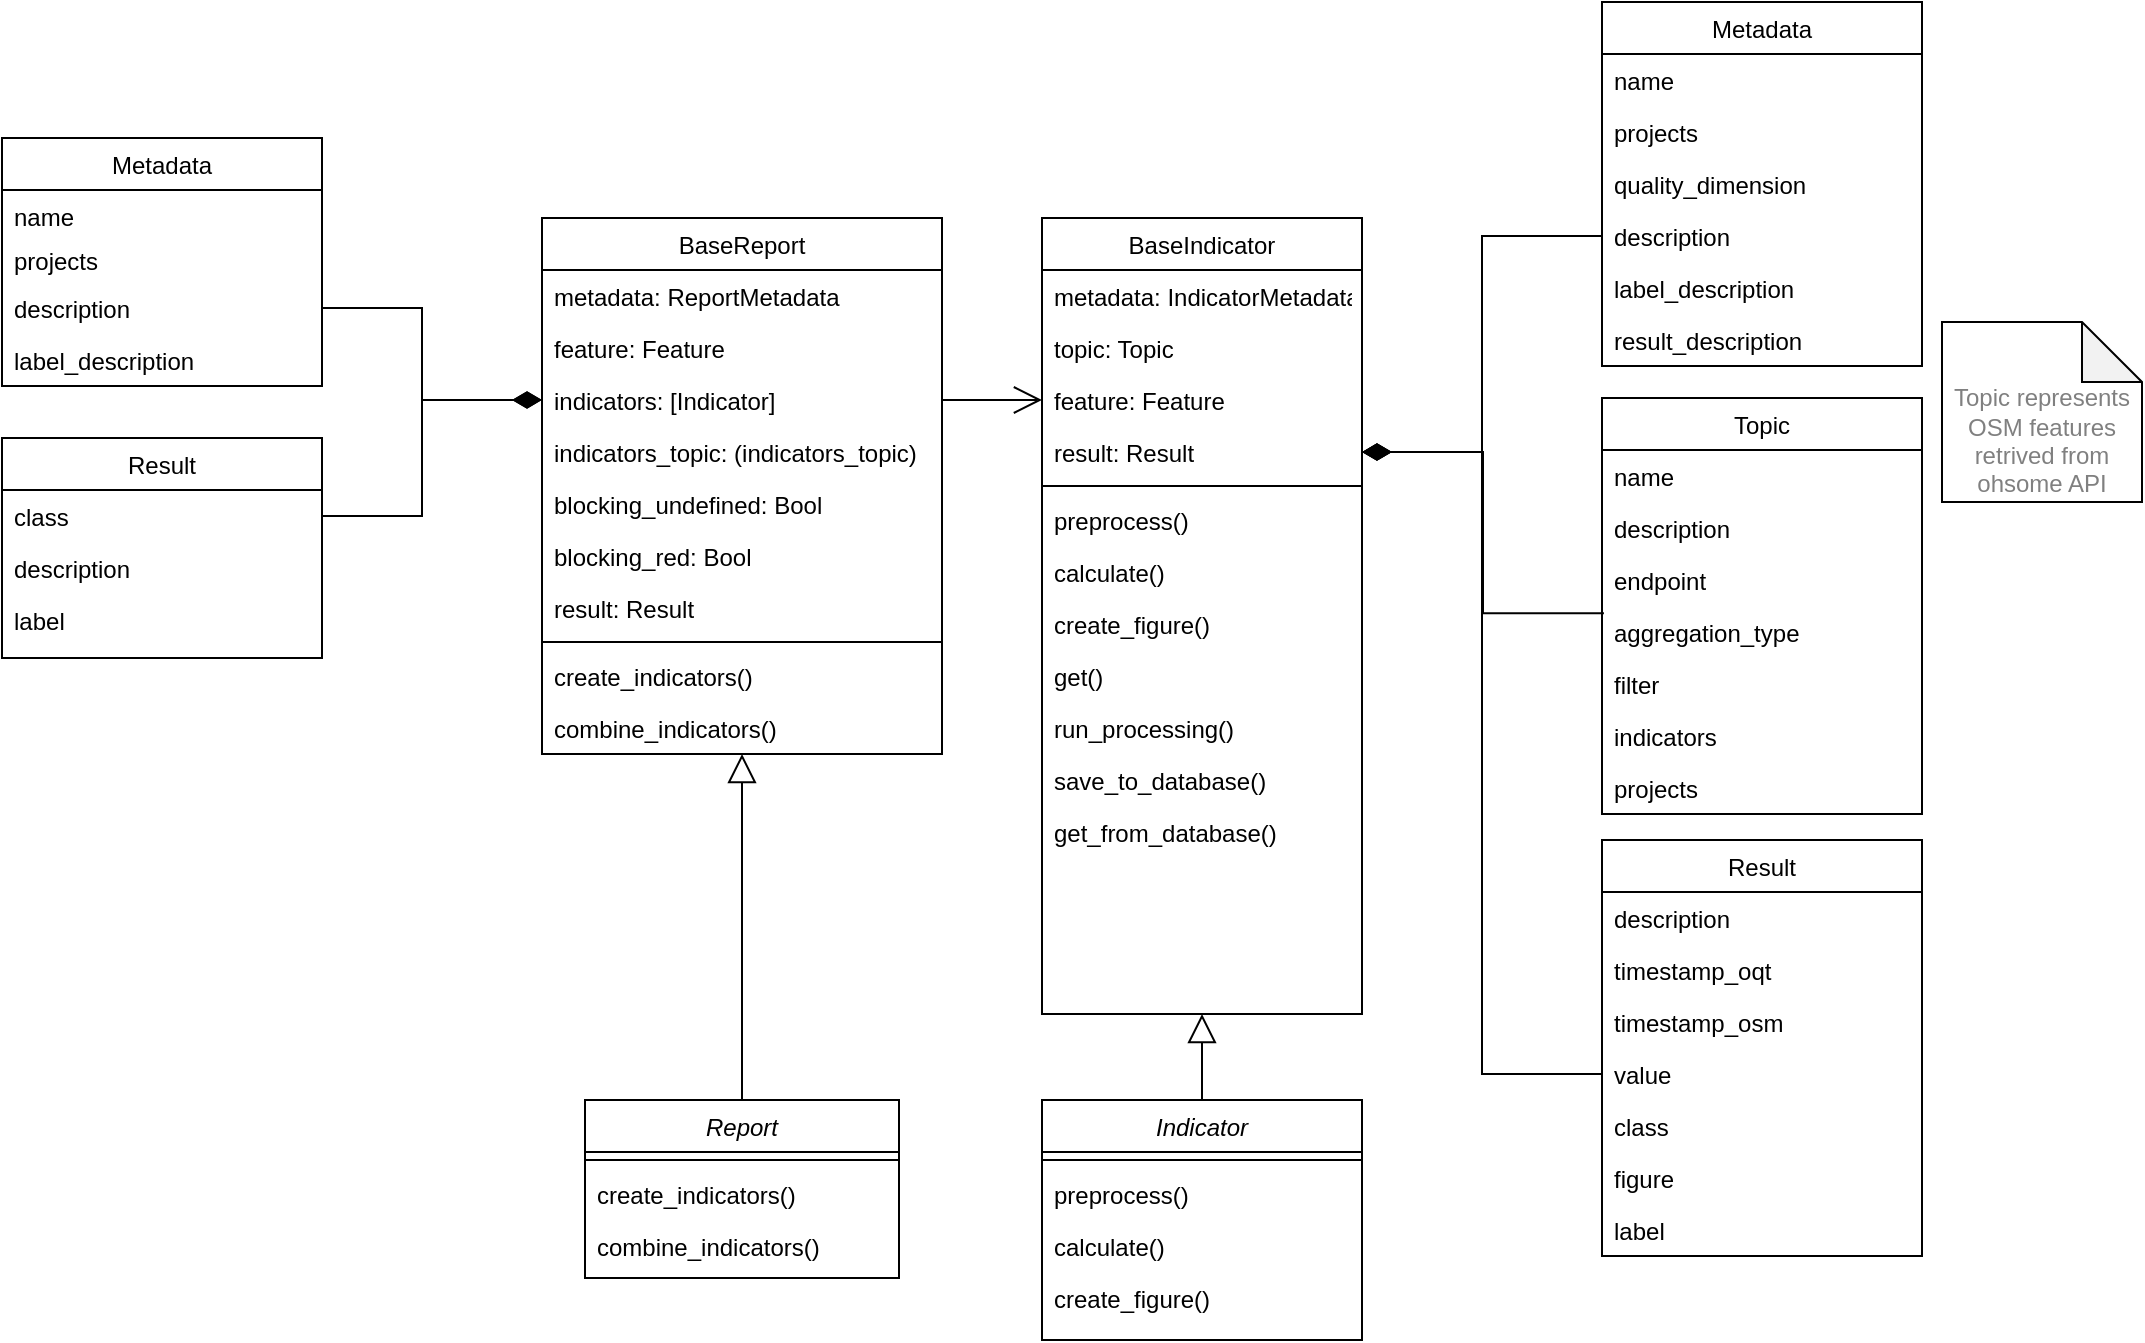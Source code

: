<mxfile version="21.6.8" type="device">
  <diagram id="C5RBs43oDa-KdzZeNtuy" name="Page-1">
    <mxGraphModel dx="2257" dy="771" grid="1" gridSize="10" guides="1" tooltips="1" connect="1" arrows="1" fold="1" page="1" pageScale="1" pageWidth="827" pageHeight="1169" math="0" shadow="0">
      <root>
        <mxCell id="WIyWlLk6GJQsqaUBKTNV-0" />
        <mxCell id="WIyWlLk6GJQsqaUBKTNV-1" parent="WIyWlLk6GJQsqaUBKTNV-0" />
        <mxCell id="0fGdrAGh8EIsb1uTbukv-34" style="edgeStyle=orthogonalEdgeStyle;rounded=0;jumpStyle=none;orthogonalLoop=1;jettySize=auto;html=1;exitX=0.5;exitY=1;exitDx=0;exitDy=0;startSize=12;endArrow=none;endFill=0;endSize=12;startArrow=block;startFill=0;" parent="WIyWlLk6GJQsqaUBKTNV-1" source="zkfFHV4jXpPFQw0GAbJ--0" target="0fGdrAGh8EIsb1uTbukv-26" edge="1">
          <mxGeometry relative="1" as="geometry" />
        </mxCell>
        <mxCell id="zkfFHV4jXpPFQw0GAbJ--0" value="BaseIndicator" style="swimlane;fontStyle=0;align=center;verticalAlign=top;childLayout=stackLayout;horizontal=1;startSize=26;horizontalStack=0;resizeParent=1;resizeLast=0;collapsible=1;marginBottom=0;rounded=0;shadow=0;strokeWidth=1;" parent="WIyWlLk6GJQsqaUBKTNV-1" vertex="1">
          <mxGeometry x="240" y="160" width="160" height="398" as="geometry">
            <mxRectangle x="230" y="140" width="160" height="26" as="alternateBounds" />
          </mxGeometry>
        </mxCell>
        <mxCell id="zkfFHV4jXpPFQw0GAbJ--1" value="metadata: IndicatorMetadata" style="text;align=left;verticalAlign=top;spacingLeft=4;spacingRight=4;overflow=hidden;rotatable=0;points=[[0,0.5],[1,0.5]];portConstraint=eastwest;" parent="zkfFHV4jXpPFQw0GAbJ--0" vertex="1">
          <mxGeometry y="26" width="160" height="26" as="geometry" />
        </mxCell>
        <mxCell id="zkfFHV4jXpPFQw0GAbJ--2" value="topic: Topic" style="text;align=left;verticalAlign=top;spacingLeft=4;spacingRight=4;overflow=hidden;rotatable=0;points=[[0,0.5],[1,0.5]];portConstraint=eastwest;rounded=0;shadow=0;html=0;" parent="zkfFHV4jXpPFQw0GAbJ--0" vertex="1">
          <mxGeometry y="52" width="160" height="26" as="geometry" />
        </mxCell>
        <mxCell id="0fGdrAGh8EIsb1uTbukv-37" value="feature: Feature" style="text;align=left;verticalAlign=top;spacingLeft=4;spacingRight=4;overflow=hidden;rotatable=0;points=[[0,0.5],[1,0.5]];portConstraint=eastwest;rounded=0;shadow=0;html=0;" parent="zkfFHV4jXpPFQw0GAbJ--0" vertex="1">
          <mxGeometry y="78" width="160" height="26" as="geometry" />
        </mxCell>
        <mxCell id="0fGdrAGh8EIsb1uTbukv-39" value="result: Result" style="text;align=left;verticalAlign=top;spacingLeft=4;spacingRight=4;overflow=hidden;rotatable=0;points=[[0,0.5],[1,0.5]];portConstraint=eastwest;rounded=0;shadow=0;html=0;" parent="zkfFHV4jXpPFQw0GAbJ--0" vertex="1">
          <mxGeometry y="104" width="160" height="26" as="geometry" />
        </mxCell>
        <mxCell id="zkfFHV4jXpPFQw0GAbJ--4" value="" style="line;html=1;strokeWidth=1;align=left;verticalAlign=middle;spacingTop=-1;spacingLeft=3;spacingRight=3;rotatable=0;labelPosition=right;points=[];portConstraint=eastwest;" parent="zkfFHV4jXpPFQw0GAbJ--0" vertex="1">
          <mxGeometry y="130" width="160" height="8" as="geometry" />
        </mxCell>
        <mxCell id="zkfFHV4jXpPFQw0GAbJ--5" value="preprocess()" style="text;align=left;verticalAlign=top;spacingLeft=4;spacingRight=4;overflow=hidden;rotatable=0;points=[[0,0.5],[1,0.5]];portConstraint=eastwest;" parent="zkfFHV4jXpPFQw0GAbJ--0" vertex="1">
          <mxGeometry y="138" width="160" height="26" as="geometry" />
        </mxCell>
        <mxCell id="0fGdrAGh8EIsb1uTbukv-6" value="calculate()" style="text;align=left;verticalAlign=top;spacingLeft=4;spacingRight=4;overflow=hidden;rotatable=0;points=[[0,0.5],[1,0.5]];portConstraint=eastwest;" parent="zkfFHV4jXpPFQw0GAbJ--0" vertex="1">
          <mxGeometry y="164" width="160" height="26" as="geometry" />
        </mxCell>
        <mxCell id="0fGdrAGh8EIsb1uTbukv-45" value="create_figure()" style="text;align=left;verticalAlign=top;spacingLeft=4;spacingRight=4;overflow=hidden;rotatable=0;points=[[0,0.5],[1,0.5]];portConstraint=eastwest;" parent="zkfFHV4jXpPFQw0GAbJ--0" vertex="1">
          <mxGeometry y="190" width="160" height="26" as="geometry" />
        </mxCell>
        <mxCell id="0fGdrAGh8EIsb1uTbukv-46" value="get()" style="text;align=left;verticalAlign=top;spacingLeft=4;spacingRight=4;overflow=hidden;rotatable=0;points=[[0,0.5],[1,0.5]];portConstraint=eastwest;" parent="zkfFHV4jXpPFQw0GAbJ--0" vertex="1">
          <mxGeometry y="216" width="160" height="26" as="geometry" />
        </mxCell>
        <mxCell id="0fGdrAGh8EIsb1uTbukv-53" value="run_processing()" style="text;align=left;verticalAlign=top;spacingLeft=4;spacingRight=4;overflow=hidden;rotatable=0;points=[[0,0.5],[1,0.5]];portConstraint=eastwest;" parent="zkfFHV4jXpPFQw0GAbJ--0" vertex="1">
          <mxGeometry y="242" width="160" height="26" as="geometry" />
        </mxCell>
        <mxCell id="0fGdrAGh8EIsb1uTbukv-47" value="save_to_database()" style="text;align=left;verticalAlign=top;spacingLeft=4;spacingRight=4;overflow=hidden;rotatable=0;points=[[0,0.5],[1,0.5]];portConstraint=eastwest;" parent="zkfFHV4jXpPFQw0GAbJ--0" vertex="1">
          <mxGeometry y="268" width="160" height="26" as="geometry" />
        </mxCell>
        <mxCell id="0fGdrAGh8EIsb1uTbukv-5" value="get_from_database()" style="text;align=left;verticalAlign=top;spacingLeft=4;spacingRight=4;overflow=hidden;rotatable=0;points=[[0,0.5],[1,0.5]];portConstraint=eastwest;" parent="zkfFHV4jXpPFQw0GAbJ--0" vertex="1">
          <mxGeometry y="294" width="160" height="26" as="geometry" />
        </mxCell>
        <mxCell id="zkfFHV4jXpPFQw0GAbJ--6" value="Metadata" style="swimlane;fontStyle=0;align=center;verticalAlign=top;childLayout=stackLayout;horizontal=1;startSize=26;horizontalStack=0;resizeParent=1;resizeLast=0;collapsible=1;marginBottom=0;rounded=0;shadow=0;strokeWidth=1;" parent="WIyWlLk6GJQsqaUBKTNV-1" vertex="1">
          <mxGeometry x="520" y="52" width="160" height="182" as="geometry">
            <mxRectangle x="130" y="380" width="160" height="26" as="alternateBounds" />
          </mxGeometry>
        </mxCell>
        <mxCell id="zkfFHV4jXpPFQw0GAbJ--8" value="name" style="text;align=left;verticalAlign=top;spacingLeft=4;spacingRight=4;overflow=hidden;rotatable=0;points=[[0,0.5],[1,0.5]];portConstraint=eastwest;rounded=0;shadow=0;html=0;" parent="zkfFHV4jXpPFQw0GAbJ--6" vertex="1">
          <mxGeometry y="26" width="160" height="26" as="geometry" />
        </mxCell>
        <mxCell id="udPXkcpQ7E3SMh9xY1C2-3" value="projects" style="text;align=left;verticalAlign=top;spacingLeft=4;spacingRight=4;overflow=hidden;rotatable=0;points=[[0,0.5],[1,0.5]];portConstraint=eastwest;rounded=0;shadow=0;html=0;" vertex="1" parent="zkfFHV4jXpPFQw0GAbJ--6">
          <mxGeometry y="52" width="160" height="26" as="geometry" />
        </mxCell>
        <mxCell id="udPXkcpQ7E3SMh9xY1C2-4" value="quality_dimension" style="text;align=left;verticalAlign=top;spacingLeft=4;spacingRight=4;overflow=hidden;rotatable=0;points=[[0,0.5],[1,0.5]];portConstraint=eastwest;rounded=0;shadow=0;html=0;" vertex="1" parent="zkfFHV4jXpPFQw0GAbJ--6">
          <mxGeometry y="78" width="160" height="26" as="geometry" />
        </mxCell>
        <mxCell id="0fGdrAGh8EIsb1uTbukv-13" value="description" style="text;align=left;verticalAlign=top;spacingLeft=4;spacingRight=4;overflow=hidden;rotatable=0;points=[[0,0.5],[1,0.5]];portConstraint=eastwest;rounded=0;shadow=0;html=0;" parent="zkfFHV4jXpPFQw0GAbJ--6" vertex="1">
          <mxGeometry y="104" width="160" height="26" as="geometry" />
        </mxCell>
        <mxCell id="0fGdrAGh8EIsb1uTbukv-14" value="label_description" style="text;align=left;verticalAlign=top;spacingLeft=4;spacingRight=4;overflow=hidden;rotatable=0;points=[[0,0.5],[1,0.5]];portConstraint=eastwest;rounded=0;shadow=0;html=0;" parent="zkfFHV4jXpPFQw0GAbJ--6" vertex="1">
          <mxGeometry y="130" width="160" height="26" as="geometry" />
        </mxCell>
        <mxCell id="0fGdrAGh8EIsb1uTbukv-15" value="result_description" style="text;align=left;verticalAlign=top;spacingLeft=4;spacingRight=4;overflow=hidden;rotatable=0;points=[[0,0.5],[1,0.5]];portConstraint=eastwest;rounded=0;shadow=0;html=0;" parent="zkfFHV4jXpPFQw0GAbJ--6" vertex="1">
          <mxGeometry y="156" width="160" height="26" as="geometry" />
        </mxCell>
        <mxCell id="zkfFHV4jXpPFQw0GAbJ--13" value="Topic" style="swimlane;fontStyle=0;align=center;verticalAlign=top;childLayout=stackLayout;horizontal=1;startSize=26;horizontalStack=0;resizeParent=1;resizeLast=0;collapsible=1;marginBottom=0;rounded=0;shadow=0;strokeWidth=1;" parent="WIyWlLk6GJQsqaUBKTNV-1" vertex="1">
          <mxGeometry x="520" y="250" width="160" height="208" as="geometry">
            <mxRectangle x="340" y="380" width="170" height="26" as="alternateBounds" />
          </mxGeometry>
        </mxCell>
        <mxCell id="zkfFHV4jXpPFQw0GAbJ--14" value="name" style="text;align=left;verticalAlign=top;spacingLeft=4;spacingRight=4;overflow=hidden;rotatable=0;points=[[0,0.5],[1,0.5]];portConstraint=eastwest;" parent="zkfFHV4jXpPFQw0GAbJ--13" vertex="1">
          <mxGeometry y="26" width="160" height="26" as="geometry" />
        </mxCell>
        <mxCell id="0fGdrAGh8EIsb1uTbukv-20" value="description" style="text;align=left;verticalAlign=top;spacingLeft=4;spacingRight=4;overflow=hidden;rotatable=0;points=[[0,0.5],[1,0.5]];portConstraint=eastwest;" parent="zkfFHV4jXpPFQw0GAbJ--13" vertex="1">
          <mxGeometry y="52" width="160" height="26" as="geometry" />
        </mxCell>
        <mxCell id="0fGdrAGh8EIsb1uTbukv-21" value="endpoint" style="text;align=left;verticalAlign=top;spacingLeft=4;spacingRight=4;overflow=hidden;rotatable=0;points=[[0,0.5],[1,0.5]];portConstraint=eastwest;" parent="zkfFHV4jXpPFQw0GAbJ--13" vertex="1">
          <mxGeometry y="78" width="160" height="26" as="geometry" />
        </mxCell>
        <mxCell id="udPXkcpQ7E3SMh9xY1C2-5" value="aggregation_type" style="text;align=left;verticalAlign=top;spacingLeft=4;spacingRight=4;overflow=hidden;rotatable=0;points=[[0,0.5],[1,0.5]];portConstraint=eastwest;" vertex="1" parent="zkfFHV4jXpPFQw0GAbJ--13">
          <mxGeometry y="104" width="160" height="26" as="geometry" />
        </mxCell>
        <mxCell id="0fGdrAGh8EIsb1uTbukv-22" value="filter" style="text;align=left;verticalAlign=top;spacingLeft=4;spacingRight=4;overflow=hidden;rotatable=0;points=[[0,0.5],[1,0.5]];portConstraint=eastwest;" parent="zkfFHV4jXpPFQw0GAbJ--13" vertex="1">
          <mxGeometry y="130" width="160" height="26" as="geometry" />
        </mxCell>
        <mxCell id="udPXkcpQ7E3SMh9xY1C2-6" value="indicators" style="text;align=left;verticalAlign=top;spacingLeft=4;spacingRight=4;overflow=hidden;rotatable=0;points=[[0,0.5],[1,0.5]];portConstraint=eastwest;" vertex="1" parent="zkfFHV4jXpPFQw0GAbJ--13">
          <mxGeometry y="156" width="160" height="26" as="geometry" />
        </mxCell>
        <mxCell id="udPXkcpQ7E3SMh9xY1C2-7" value="projects" style="text;align=left;verticalAlign=top;spacingLeft=4;spacingRight=4;overflow=hidden;rotatable=0;points=[[0,0.5],[1,0.5]];portConstraint=eastwest;" vertex="1" parent="zkfFHV4jXpPFQw0GAbJ--13">
          <mxGeometry y="182" width="160" height="26" as="geometry" />
        </mxCell>
        <mxCell id="0fGdrAGh8EIsb1uTbukv-8" value="Result" style="swimlane;fontStyle=0;align=center;verticalAlign=top;childLayout=stackLayout;horizontal=1;startSize=26;horizontalStack=0;resizeParent=1;resizeLast=0;collapsible=1;marginBottom=0;rounded=0;shadow=0;strokeWidth=1;" parent="WIyWlLk6GJQsqaUBKTNV-1" vertex="1">
          <mxGeometry x="520" y="471" width="160" height="208" as="geometry">
            <mxRectangle x="340" y="380" width="170" height="26" as="alternateBounds" />
          </mxGeometry>
        </mxCell>
        <mxCell id="0fGdrAGh8EIsb1uTbukv-18" value="description" style="text;align=left;verticalAlign=top;spacingLeft=4;spacingRight=4;overflow=hidden;rotatable=0;points=[[0,0.5],[1,0.5]];portConstraint=eastwest;" parent="0fGdrAGh8EIsb1uTbukv-8" vertex="1">
          <mxGeometry y="26" width="160" height="26" as="geometry" />
        </mxCell>
        <mxCell id="udPXkcpQ7E3SMh9xY1C2-9" value="timestamp_oqt" style="text;align=left;verticalAlign=top;spacingLeft=4;spacingRight=4;overflow=hidden;rotatable=0;points=[[0,0.5],[1,0.5]];portConstraint=eastwest;" vertex="1" parent="0fGdrAGh8EIsb1uTbukv-8">
          <mxGeometry y="52" width="160" height="26" as="geometry" />
        </mxCell>
        <mxCell id="udPXkcpQ7E3SMh9xY1C2-10" value="timestamp_osm" style="text;align=left;verticalAlign=top;spacingLeft=4;spacingRight=4;overflow=hidden;rotatable=0;points=[[0,0.5],[1,0.5]];portConstraint=eastwest;" vertex="1" parent="0fGdrAGh8EIsb1uTbukv-8">
          <mxGeometry y="78" width="160" height="26" as="geometry" />
        </mxCell>
        <mxCell id="0fGdrAGh8EIsb1uTbukv-17" value="value" style="text;align=left;verticalAlign=top;spacingLeft=4;spacingRight=4;overflow=hidden;rotatable=0;points=[[0,0.5],[1,0.5]];portConstraint=eastwest;" parent="0fGdrAGh8EIsb1uTbukv-8" vertex="1">
          <mxGeometry y="104" width="160" height="26" as="geometry" />
        </mxCell>
        <mxCell id="udPXkcpQ7E3SMh9xY1C2-8" value="class" style="text;align=left;verticalAlign=top;spacingLeft=4;spacingRight=4;overflow=hidden;rotatable=0;points=[[0,0.5],[1,0.5]];portConstraint=eastwest;" vertex="1" parent="0fGdrAGh8EIsb1uTbukv-8">
          <mxGeometry y="130" width="160" height="26" as="geometry" />
        </mxCell>
        <mxCell id="0fGdrAGh8EIsb1uTbukv-19" value="figure" style="text;align=left;verticalAlign=top;spacingLeft=4;spacingRight=4;overflow=hidden;rotatable=0;points=[[0,0.5],[1,0.5]];portConstraint=eastwest;" parent="0fGdrAGh8EIsb1uTbukv-8" vertex="1">
          <mxGeometry y="156" width="160" height="26" as="geometry" />
        </mxCell>
        <mxCell id="0fGdrAGh8EIsb1uTbukv-9" value="label" style="text;align=left;verticalAlign=top;spacingLeft=4;spacingRight=4;overflow=hidden;rotatable=0;points=[[0,0.5],[1,0.5]];portConstraint=eastwest;" parent="0fGdrAGh8EIsb1uTbukv-8" vertex="1">
          <mxGeometry y="182" width="160" height="26" as="geometry" />
        </mxCell>
        <mxCell id="0fGdrAGh8EIsb1uTbukv-23" style="edgeStyle=elbowEdgeStyle;rounded=0;jumpStyle=none;orthogonalLoop=1;jettySize=auto;html=1;exitX=0;exitY=0.5;exitDx=0;exitDy=0;entryX=1;entryY=0.5;entryDx=0;entryDy=0;endArrow=diamondThin;endFill=1;endSize=12;" parent="WIyWlLk6GJQsqaUBKTNV-1" source="0fGdrAGh8EIsb1uTbukv-13" edge="1">
          <mxGeometry relative="1" as="geometry">
            <mxPoint x="400" y="277" as="targetPoint" />
          </mxGeometry>
        </mxCell>
        <mxCell id="0fGdrAGh8EIsb1uTbukv-25" style="edgeStyle=elbowEdgeStyle;rounded=0;jumpStyle=none;orthogonalLoop=1;jettySize=auto;html=1;exitX=0;exitY=0.5;exitDx=0;exitDy=0;endArrow=diamondThin;endFill=1;endSize=12;" parent="WIyWlLk6GJQsqaUBKTNV-1" source="0fGdrAGh8EIsb1uTbukv-17" edge="1">
          <mxGeometry relative="1" as="geometry">
            <mxPoint x="400" y="277" as="targetPoint" />
          </mxGeometry>
        </mxCell>
        <mxCell id="0fGdrAGh8EIsb1uTbukv-26" value="Indicator" style="swimlane;fontStyle=2;align=center;verticalAlign=top;childLayout=stackLayout;horizontal=1;startSize=26;horizontalStack=0;resizeParent=1;resizeLast=0;collapsible=1;marginBottom=0;rounded=0;shadow=0;strokeWidth=1;" parent="WIyWlLk6GJQsqaUBKTNV-1" vertex="1">
          <mxGeometry x="240" y="601" width="160" height="120" as="geometry">
            <mxRectangle x="230" y="140" width="160" height="26" as="alternateBounds" />
          </mxGeometry>
        </mxCell>
        <mxCell id="0fGdrAGh8EIsb1uTbukv-30" value="" style="line;html=1;strokeWidth=1;align=left;verticalAlign=middle;spacingTop=-1;spacingLeft=3;spacingRight=3;rotatable=0;labelPosition=right;points=[];portConstraint=eastwest;" parent="0fGdrAGh8EIsb1uTbukv-26" vertex="1">
          <mxGeometry y="26" width="160" height="8" as="geometry" />
        </mxCell>
        <mxCell id="0fGdrAGh8EIsb1uTbukv-31" value="preprocess()" style="text;align=left;verticalAlign=top;spacingLeft=4;spacingRight=4;overflow=hidden;rotatable=0;points=[[0,0.5],[1,0.5]];portConstraint=eastwest;" parent="0fGdrAGh8EIsb1uTbukv-26" vertex="1">
          <mxGeometry y="34" width="160" height="26" as="geometry" />
        </mxCell>
        <mxCell id="0fGdrAGh8EIsb1uTbukv-32" value="calculate()" style="text;align=left;verticalAlign=top;spacingLeft=4;spacingRight=4;overflow=hidden;rotatable=0;points=[[0,0.5],[1,0.5]];portConstraint=eastwest;" parent="0fGdrAGh8EIsb1uTbukv-26" vertex="1">
          <mxGeometry y="60" width="160" height="26" as="geometry" />
        </mxCell>
        <mxCell id="0fGdrAGh8EIsb1uTbukv-33" value="create_figure()" style="text;align=left;verticalAlign=top;spacingLeft=4;spacingRight=4;overflow=hidden;rotatable=0;points=[[0,0.5],[1,0.5]];portConstraint=eastwest;" parent="0fGdrAGh8EIsb1uTbukv-26" vertex="1">
          <mxGeometry y="86" width="160" height="26" as="geometry" />
        </mxCell>
        <mxCell id="0fGdrAGh8EIsb1uTbukv-35" value="&lt;br&gt;&lt;br&gt;&lt;font color=&quot;#808080&quot;&gt;Topic represents OSM features retrived from ohsome API&lt;/font&gt;" style="shape=note;whiteSpace=wrap;html=1;backgroundOutline=1;darkOpacity=0.05;" parent="WIyWlLk6GJQsqaUBKTNV-1" vertex="1">
          <mxGeometry x="690" y="212" width="100" height="90" as="geometry" />
        </mxCell>
        <mxCell id="jPWOxhtpRJb1i_xT0dYB-68" value="Metadata" style="swimlane;fontStyle=0;align=center;verticalAlign=top;childLayout=stackLayout;horizontal=1;startSize=26;horizontalStack=0;resizeParent=1;resizeLast=0;collapsible=1;marginBottom=0;rounded=0;shadow=0;strokeWidth=1;" parent="WIyWlLk6GJQsqaUBKTNV-1" vertex="1">
          <mxGeometry x="-280" y="120" width="160" height="124" as="geometry">
            <mxRectangle x="130" y="380" width="160" height="26" as="alternateBounds" />
          </mxGeometry>
        </mxCell>
        <mxCell id="jPWOxhtpRJb1i_xT0dYB-69" value="name" style="text;align=left;verticalAlign=top;spacingLeft=4;spacingRight=4;overflow=hidden;rotatable=0;points=[[0,0.5],[1,0.5]];portConstraint=eastwest;rounded=0;shadow=0;html=0;" parent="jPWOxhtpRJb1i_xT0dYB-68" vertex="1">
          <mxGeometry y="26" width="160" height="26" as="geometry" />
        </mxCell>
        <mxCell id="udPXkcpQ7E3SMh9xY1C2-2" value="projects" style="text;whiteSpace=wrap;verticalAlign=middle;spacingLeft=4;" vertex="1" parent="jPWOxhtpRJb1i_xT0dYB-68">
          <mxGeometry y="52" width="160" height="20" as="geometry" />
        </mxCell>
        <mxCell id="jPWOxhtpRJb1i_xT0dYB-70" value="description" style="text;align=left;verticalAlign=top;spacingLeft=4;spacingRight=4;overflow=hidden;rotatable=0;points=[[0,0.5],[1,0.5]];portConstraint=eastwest;rounded=0;shadow=0;html=0;" parent="jPWOxhtpRJb1i_xT0dYB-68" vertex="1">
          <mxGeometry y="72" width="160" height="26" as="geometry" />
        </mxCell>
        <mxCell id="jPWOxhtpRJb1i_xT0dYB-71" value="label_description" style="text;align=left;verticalAlign=top;spacingLeft=4;spacingRight=4;overflow=hidden;rotatable=0;points=[[0,0.5],[1,0.5]];portConstraint=eastwest;rounded=0;shadow=0;html=0;" parent="jPWOxhtpRJb1i_xT0dYB-68" vertex="1">
          <mxGeometry y="98" width="160" height="26" as="geometry" />
        </mxCell>
        <mxCell id="jPWOxhtpRJb1i_xT0dYB-73" value="BaseReport" style="swimlane;fontStyle=0;align=center;verticalAlign=top;childLayout=stackLayout;horizontal=1;startSize=26;horizontalStack=0;resizeParent=1;resizeLast=0;collapsible=1;marginBottom=0;rounded=0;shadow=0;strokeWidth=1;" parent="WIyWlLk6GJQsqaUBKTNV-1" vertex="1">
          <mxGeometry x="-10" y="160" width="200" height="268" as="geometry">
            <mxRectangle x="130" y="380" width="160" height="26" as="alternateBounds" />
          </mxGeometry>
        </mxCell>
        <mxCell id="jPWOxhtpRJb1i_xT0dYB-74" value="metadata: ReportMetadata" style="text;align=left;verticalAlign=top;spacingLeft=4;spacingRight=4;overflow=hidden;rotatable=0;points=[[0,0.5],[1,0.5]];portConstraint=eastwest;rounded=0;shadow=0;html=0;" parent="jPWOxhtpRJb1i_xT0dYB-73" vertex="1">
          <mxGeometry y="26" width="200" height="26" as="geometry" />
        </mxCell>
        <mxCell id="udPXkcpQ7E3SMh9xY1C2-15" value="feature: Feature" style="text;align=left;verticalAlign=top;spacingLeft=4;spacingRight=4;overflow=hidden;rotatable=0;points=[[0,0.5],[1,0.5]];portConstraint=eastwest;rounded=0;shadow=0;html=0;" vertex="1" parent="jPWOxhtpRJb1i_xT0dYB-73">
          <mxGeometry y="52" width="200" height="26" as="geometry" />
        </mxCell>
        <mxCell id="jPWOxhtpRJb1i_xT0dYB-76" value="indicators: [Indicator]" style="text;align=left;verticalAlign=top;spacingLeft=4;spacingRight=4;overflow=hidden;rotatable=0;points=[[0,0.5],[1,0.5]];portConstraint=eastwest;rounded=0;shadow=0;html=0;" parent="jPWOxhtpRJb1i_xT0dYB-73" vertex="1">
          <mxGeometry y="78" width="200" height="26" as="geometry" />
        </mxCell>
        <mxCell id="jPWOxhtpRJb1i_xT0dYB-101" value="indicators_topic: (indicators_topic)" style="text;align=left;verticalAlign=top;spacingLeft=4;spacingRight=4;overflow=hidden;rotatable=0;points=[[0,0.5],[1,0.5]];portConstraint=eastwest;rounded=0;shadow=0;html=0;" parent="jPWOxhtpRJb1i_xT0dYB-73" vertex="1">
          <mxGeometry y="104" width="200" height="26" as="geometry" />
        </mxCell>
        <mxCell id="jPWOxhtpRJb1i_xT0dYB-102" value="blocking_undefined: Bool" style="text;align=left;verticalAlign=top;spacingLeft=4;spacingRight=4;overflow=hidden;rotatable=0;points=[[0,0.5],[1,0.5]];portConstraint=eastwest;rounded=0;shadow=0;html=0;" parent="jPWOxhtpRJb1i_xT0dYB-73" vertex="1">
          <mxGeometry y="130" width="200" height="26" as="geometry" />
        </mxCell>
        <mxCell id="jPWOxhtpRJb1i_xT0dYB-103" value="blocking_red: Bool" style="text;align=left;verticalAlign=top;spacingLeft=4;spacingRight=4;overflow=hidden;rotatable=0;points=[[0,0.5],[1,0.5]];portConstraint=eastwest;rounded=0;shadow=0;html=0;" parent="jPWOxhtpRJb1i_xT0dYB-73" vertex="1">
          <mxGeometry y="156" width="200" height="26" as="geometry" />
        </mxCell>
        <mxCell id="jPWOxhtpRJb1i_xT0dYB-75" value="result: Result" style="text;align=left;verticalAlign=top;spacingLeft=4;spacingRight=4;overflow=hidden;rotatable=0;points=[[0,0.5],[1,0.5]];portConstraint=eastwest;rounded=0;shadow=0;html=0;" parent="jPWOxhtpRJb1i_xT0dYB-73" vertex="1">
          <mxGeometry y="182" width="200" height="26" as="geometry" />
        </mxCell>
        <mxCell id="jPWOxhtpRJb1i_xT0dYB-83" value="" style="line;html=1;strokeWidth=1;align=left;verticalAlign=middle;spacingTop=-1;spacingLeft=3;spacingRight=3;rotatable=0;labelPosition=right;points=[];portConstraint=eastwest;" parent="jPWOxhtpRJb1i_xT0dYB-73" vertex="1">
          <mxGeometry y="208" width="200" height="8" as="geometry" />
        </mxCell>
        <mxCell id="jPWOxhtpRJb1i_xT0dYB-84" value="create_indicators()" style="text;align=left;verticalAlign=top;spacingLeft=4;spacingRight=4;overflow=hidden;rotatable=0;points=[[0,0.5],[1,0.5]];portConstraint=eastwest;rounded=0;shadow=0;html=0;" parent="jPWOxhtpRJb1i_xT0dYB-73" vertex="1">
          <mxGeometry y="216" width="200" height="26" as="geometry" />
        </mxCell>
        <mxCell id="jPWOxhtpRJb1i_xT0dYB-95" value="combine_indicators()" style="text;align=left;verticalAlign=top;spacingLeft=4;spacingRight=4;overflow=hidden;rotatable=0;points=[[0,0.5],[1,0.5]];portConstraint=eastwest;" parent="jPWOxhtpRJb1i_xT0dYB-73" vertex="1">
          <mxGeometry y="242" width="200" height="26" as="geometry" />
        </mxCell>
        <mxCell id="jPWOxhtpRJb1i_xT0dYB-78" value="Result" style="swimlane;fontStyle=0;align=center;verticalAlign=top;childLayout=stackLayout;horizontal=1;startSize=26;horizontalStack=0;resizeParent=1;resizeLast=0;collapsible=1;marginBottom=0;rounded=0;shadow=0;strokeWidth=1;" parent="WIyWlLk6GJQsqaUBKTNV-1" vertex="1">
          <mxGeometry x="-280" y="270" width="160" height="110" as="geometry">
            <mxRectangle x="340" y="380" width="170" height="26" as="alternateBounds" />
          </mxGeometry>
        </mxCell>
        <mxCell id="jPWOxhtpRJb1i_xT0dYB-80" value="class" style="text;align=left;verticalAlign=top;spacingLeft=4;spacingRight=4;overflow=hidden;rotatable=0;points=[[0,0.5],[1,0.5]];portConstraint=eastwest;" parent="jPWOxhtpRJb1i_xT0dYB-78" vertex="1">
          <mxGeometry y="26" width="160" height="26" as="geometry" />
        </mxCell>
        <mxCell id="jPWOxhtpRJb1i_xT0dYB-81" value="description" style="text;align=left;verticalAlign=top;spacingLeft=4;spacingRight=4;overflow=hidden;rotatable=0;points=[[0,0.5],[1,0.5]];portConstraint=eastwest;" parent="jPWOxhtpRJb1i_xT0dYB-78" vertex="1">
          <mxGeometry y="52" width="160" height="26" as="geometry" />
        </mxCell>
        <mxCell id="jPWOxhtpRJb1i_xT0dYB-79" value="label" style="text;align=left;verticalAlign=top;spacingLeft=4;spacingRight=4;overflow=hidden;rotatable=0;points=[[0,0.5],[1,0.5]];portConstraint=eastwest;" parent="jPWOxhtpRJb1i_xT0dYB-78" vertex="1">
          <mxGeometry y="78" width="160" height="26" as="geometry" />
        </mxCell>
        <mxCell id="jPWOxhtpRJb1i_xT0dYB-85" value="Report" style="swimlane;fontStyle=2;align=center;verticalAlign=top;childLayout=stackLayout;horizontal=1;startSize=26;horizontalStack=0;resizeParent=1;resizeLast=0;collapsible=1;marginBottom=0;rounded=0;shadow=0;strokeWidth=1;" parent="WIyWlLk6GJQsqaUBKTNV-1" vertex="1">
          <mxGeometry x="11.5" y="601" width="157" height="89" as="geometry">
            <mxRectangle x="230" y="140" width="160" height="26" as="alternateBounds" />
          </mxGeometry>
        </mxCell>
        <mxCell id="jPWOxhtpRJb1i_xT0dYB-86" value="" style="line;html=1;strokeWidth=1;align=left;verticalAlign=middle;spacingTop=-1;spacingLeft=3;spacingRight=3;rotatable=0;labelPosition=right;points=[];portConstraint=eastwest;" parent="jPWOxhtpRJb1i_xT0dYB-85" vertex="1">
          <mxGeometry y="26" width="157" height="8" as="geometry" />
        </mxCell>
        <mxCell id="jPWOxhtpRJb1i_xT0dYB-87" value="create_indicators()" style="text;align=left;verticalAlign=top;spacingLeft=4;spacingRight=4;overflow=hidden;rotatable=0;points=[[0,0.5],[1,0.5]];portConstraint=eastwest;" parent="jPWOxhtpRJb1i_xT0dYB-85" vertex="1">
          <mxGeometry y="34" width="157" height="26" as="geometry" />
        </mxCell>
        <mxCell id="jPWOxhtpRJb1i_xT0dYB-94" value="combine_indicators()" style="text;align=left;verticalAlign=top;spacingLeft=4;spacingRight=4;overflow=hidden;rotatable=0;points=[[0,0.5],[1,0.5]];portConstraint=eastwest;" parent="jPWOxhtpRJb1i_xT0dYB-85" vertex="1">
          <mxGeometry y="60" width="157" height="26" as="geometry" />
        </mxCell>
        <mxCell id="jPWOxhtpRJb1i_xT0dYB-90" style="edgeStyle=orthogonalEdgeStyle;rounded=0;jumpStyle=none;orthogonalLoop=1;jettySize=auto;html=1;startSize=12;endArrow=none;endFill=0;endSize=12;startArrow=block;startFill=0;entryX=0.5;entryY=0;entryDx=0;entryDy=0;exitX=0.5;exitY=1;exitDx=0;exitDy=0;" parent="WIyWlLk6GJQsqaUBKTNV-1" source="jPWOxhtpRJb1i_xT0dYB-73" target="jPWOxhtpRJb1i_xT0dYB-85" edge="1">
          <mxGeometry relative="1" as="geometry">
            <mxPoint x="70" y="370" as="sourcePoint" />
            <mxPoint x="310" y="620" as="targetPoint" />
          </mxGeometry>
        </mxCell>
        <mxCell id="jPWOxhtpRJb1i_xT0dYB-91" style="edgeStyle=orthogonalEdgeStyle;rounded=0;jumpStyle=none;orthogonalLoop=1;jettySize=auto;html=1;exitX=1;exitY=0.5;exitDx=0;exitDy=0;entryX=0;entryY=0.5;entryDx=0;entryDy=0;endArrow=diamondThin;endFill=1;endSize=12;" parent="WIyWlLk6GJQsqaUBKTNV-1" source="jPWOxhtpRJb1i_xT0dYB-70" target="jPWOxhtpRJb1i_xT0dYB-76" edge="1">
          <mxGeometry relative="1" as="geometry">
            <mxPoint x="-70" y="90" as="sourcePoint" />
            <mxPoint x="-220" y="-70" as="targetPoint" />
          </mxGeometry>
        </mxCell>
        <mxCell id="jPWOxhtpRJb1i_xT0dYB-92" style="edgeStyle=orthogonalEdgeStyle;rounded=0;jumpStyle=none;orthogonalLoop=1;jettySize=auto;html=1;exitX=1;exitY=0.5;exitDx=0;exitDy=0;entryX=0;entryY=0.5;entryDx=0;entryDy=0;endArrow=diamondThin;endFill=1;endSize=12;" parent="WIyWlLk6GJQsqaUBKTNV-1" source="jPWOxhtpRJb1i_xT0dYB-80" target="jPWOxhtpRJb1i_xT0dYB-76" edge="1">
          <mxGeometry relative="1" as="geometry">
            <mxPoint x="-110" y="195" as="sourcePoint" />
            <mxPoint x="10" y="261" as="targetPoint" />
          </mxGeometry>
        </mxCell>
        <mxCell id="jPWOxhtpRJb1i_xT0dYB-97" style="edgeStyle=orthogonalEdgeStyle;rounded=0;orthogonalLoop=1;jettySize=auto;html=1;entryX=0;entryY=0.5;entryDx=0;entryDy=0;endArrow=open;endFill=0;endSize=12;" parent="WIyWlLk6GJQsqaUBKTNV-1" source="jPWOxhtpRJb1i_xT0dYB-76" target="0fGdrAGh8EIsb1uTbukv-37" edge="1">
          <mxGeometry relative="1" as="geometry" />
        </mxCell>
        <mxCell id="udPXkcpQ7E3SMh9xY1C2-14" style="edgeStyle=elbowEdgeStyle;rounded=0;jumpStyle=none;orthogonalLoop=1;jettySize=auto;html=1;exitX=0.006;exitY=0.022;exitDx=0;exitDy=0;endArrow=diamondThin;endFill=1;endSize=12;exitPerimeter=0;entryX=1;entryY=0.5;entryDx=0;entryDy=0;" edge="1" parent="WIyWlLk6GJQsqaUBKTNV-1" target="0fGdrAGh8EIsb1uTbukv-39">
          <mxGeometry relative="1" as="geometry">
            <mxPoint x="400" y="380" as="targetPoint" />
            <mxPoint x="520.96" y="357.576" as="sourcePoint" />
          </mxGeometry>
        </mxCell>
      </root>
    </mxGraphModel>
  </diagram>
</mxfile>
